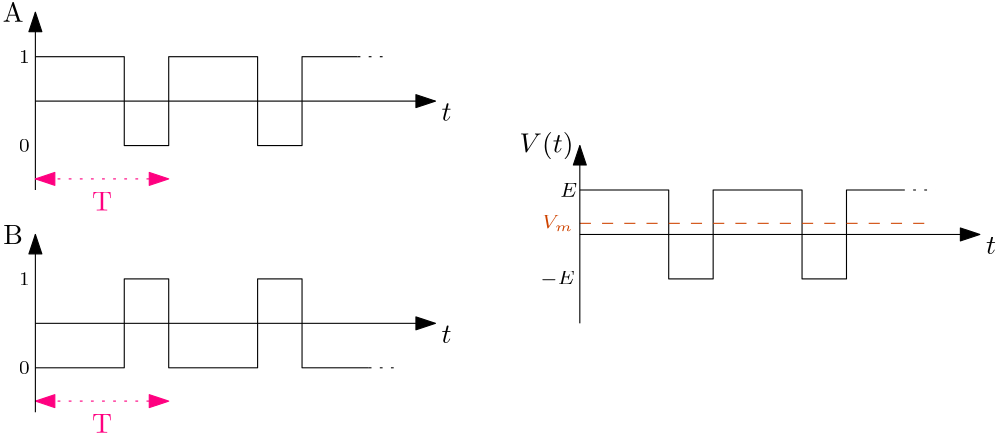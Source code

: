 <?xml version="1.0"?>
<!DOCTYPE ipe SYSTEM "ipe.dtd">
<ipe version="70218" creator="Ipe 7.2.28">
<info created="D:20241104140132" modified="D:20241104141557"/>
<ipestyle name="basic">
<symbol name="arrow/arc(spx)">
<path stroke="sym-stroke" fill="sym-stroke" pen="sym-pen">
0 0 m
-1 0.333 l
-1 -0.333 l
h
</path>
</symbol>
<symbol name="arrow/farc(spx)">
<path stroke="sym-stroke" fill="white" pen="sym-pen">
0 0 m
-1 0.333 l
-1 -0.333 l
h
</path>
</symbol>
<symbol name="arrow/ptarc(spx)">
<path stroke="sym-stroke" fill="sym-stroke" pen="sym-pen">
0 0 m
-1 0.333 l
-0.8 0 l
-1 -0.333 l
h
</path>
</symbol>
<symbol name="arrow/fptarc(spx)">
<path stroke="sym-stroke" fill="white" pen="sym-pen">
0 0 m
-1 0.333 l
-0.8 0 l
-1 -0.333 l
h
</path>
</symbol>
<symbol name="mark/circle(sx)" transformations="translations">
<path fill="sym-stroke">
0.6 0 0 0.6 0 0 e
0.4 0 0 0.4 0 0 e
</path>
</symbol>
<symbol name="mark/disk(sx)" transformations="translations">
<path fill="sym-stroke">
0.6 0 0 0.6 0 0 e
</path>
</symbol>
<symbol name="mark/fdisk(sfx)" transformations="translations">
<group>
<path fill="sym-fill">
0.5 0 0 0.5 0 0 e
</path>
<path fill="sym-stroke" fillrule="eofill">
0.6 0 0 0.6 0 0 e
0.4 0 0 0.4 0 0 e
</path>
</group>
</symbol>
<symbol name="mark/box(sx)" transformations="translations">
<path fill="sym-stroke" fillrule="eofill">
-0.6 -0.6 m
0.6 -0.6 l
0.6 0.6 l
-0.6 0.6 l
h
-0.4 -0.4 m
0.4 -0.4 l
0.4 0.4 l
-0.4 0.4 l
h
</path>
</symbol>
<symbol name="mark/square(sx)" transformations="translations">
<path fill="sym-stroke">
-0.6 -0.6 m
0.6 -0.6 l
0.6 0.6 l
-0.6 0.6 l
h
</path>
</symbol>
<symbol name="mark/fsquare(sfx)" transformations="translations">
<group>
<path fill="sym-fill">
-0.5 -0.5 m
0.5 -0.5 l
0.5 0.5 l
-0.5 0.5 l
h
</path>
<path fill="sym-stroke" fillrule="eofill">
-0.6 -0.6 m
0.6 -0.6 l
0.6 0.6 l
-0.6 0.6 l
h
-0.4 -0.4 m
0.4 -0.4 l
0.4 0.4 l
-0.4 0.4 l
h
</path>
</group>
</symbol>
<symbol name="mark/cross(sx)" transformations="translations">
<group>
<path fill="sym-stroke">
-0.43 -0.57 m
0.57 0.43 l
0.43 0.57 l
-0.57 -0.43 l
h
</path>
<path fill="sym-stroke">
-0.43 0.57 m
0.57 -0.43 l
0.43 -0.57 l
-0.57 0.43 l
h
</path>
</group>
</symbol>
<symbol name="arrow/fnormal(spx)">
<path stroke="sym-stroke" fill="white" pen="sym-pen">
0 0 m
-1 0.333 l
-1 -0.333 l
h
</path>
</symbol>
<symbol name="arrow/pointed(spx)">
<path stroke="sym-stroke" fill="sym-stroke" pen="sym-pen">
0 0 m
-1 0.333 l
-0.8 0 l
-1 -0.333 l
h
</path>
</symbol>
<symbol name="arrow/fpointed(spx)">
<path stroke="sym-stroke" fill="white" pen="sym-pen">
0 0 m
-1 0.333 l
-0.8 0 l
-1 -0.333 l
h
</path>
</symbol>
<symbol name="arrow/linear(spx)">
<path stroke="sym-stroke" pen="sym-pen">
-1 0.333 m
0 0 l
-1 -0.333 l
</path>
</symbol>
<symbol name="arrow/fdouble(spx)">
<path stroke="sym-stroke" fill="white" pen="sym-pen">
0 0 m
-1 0.333 l
-1 -0.333 l
h
-1 0 m
-2 0.333 l
-2 -0.333 l
h
</path>
</symbol>
<symbol name="arrow/double(spx)">
<path stroke="sym-stroke" fill="sym-stroke" pen="sym-pen">
0 0 m
-1 0.333 l
-1 -0.333 l
h
-1 0 m
-2 0.333 l
-2 -0.333 l
h
</path>
</symbol>
<symbol name="arrow/mid-normal(spx)">
<path stroke="sym-stroke" fill="sym-stroke" pen="sym-pen">
0.5 0 m
-0.5 0.333 l
-0.5 -0.333 l
h
</path>
</symbol>
<symbol name="arrow/mid-fnormal(spx)">
<path stroke="sym-stroke" fill="white" pen="sym-pen">
0.5 0 m
-0.5 0.333 l
-0.5 -0.333 l
h
</path>
</symbol>
<symbol name="arrow/mid-pointed(spx)">
<path stroke="sym-stroke" fill="sym-stroke" pen="sym-pen">
0.5 0 m
-0.5 0.333 l
-0.3 0 l
-0.5 -0.333 l
h
</path>
</symbol>
<symbol name="arrow/mid-fpointed(spx)">
<path stroke="sym-stroke" fill="white" pen="sym-pen">
0.5 0 m
-0.5 0.333 l
-0.3 0 l
-0.5 -0.333 l
h
</path>
</symbol>
<symbol name="arrow/mid-double(spx)">
<path stroke="sym-stroke" fill="sym-stroke" pen="sym-pen">
1 0 m
0 0.333 l
0 -0.333 l
h
0 0 m
-1 0.333 l
-1 -0.333 l
h
</path>
</symbol>
<symbol name="arrow/mid-fdouble(spx)">
<path stroke="sym-stroke" fill="white" pen="sym-pen">
1 0 m
0 0.333 l
0 -0.333 l
h
0 0 m
-1 0.333 l
-1 -0.333 l
h
</path>
</symbol>
<anglesize name="22.5 deg" value="22.5"/>
<anglesize name="30 deg" value="30"/>
<anglesize name="45 deg" value="45"/>
<anglesize name="60 deg" value="60"/>
<anglesize name="90 deg" value="90"/>
<arrowsize name="large" value="10"/>
<arrowsize name="small" value="5"/>
<arrowsize name="tiny" value="3"/>
<color name="blue" value="0 0 1"/>
<color name="brown" value="0.647 0.165 0.165"/>
<color name="darkblue" value="0 0 0.545"/>
<color name="darkcyan" value="0 0.545 0.545"/>
<color name="darkgray" value="0.663"/>
<color name="darkgreen" value="0 0.392 0"/>
<color name="darkmagenta" value="0.545 0 0.545"/>
<color name="darkorange" value="1 0.549 0"/>
<color name="darkred" value="0.545 0 0"/>
<color name="gold" value="1 0.843 0"/>
<color name="gray" value="0.745"/>
<color name="green" value="0 1 0"/>
<color name="lightblue" value="0.678 0.847 0.902"/>
<color name="lightcyan" value="0.878 1 1"/>
<color name="lightgray" value="0.827"/>
<color name="lightgreen" value="0.565 0.933 0.565"/>
<color name="lightyellow" value="1 1 0.878"/>
<color name="navy" value="0 0 0.502"/>
<color name="orange" value="1 0.647 0"/>
<color name="pink" value="1 0.753 0.796"/>
<color name="purple" value="0.627 0.125 0.941"/>
<color name="red" value="1 0 0"/>
<color name="seagreen" value="0.18 0.545 0.341"/>
<color name="turquoise" value="0.251 0.878 0.816"/>
<color name="violet" value="0.933 0.51 0.933"/>
<color name="yellow" value="1 1 0"/>
<dashstyle name="dash dot dotted" value="[4 2 1 2 1 2] 0"/>
<dashstyle name="dash dotted" value="[4 2 1 2] 0"/>
<dashstyle name="dashed" value="[4] 0"/>
<dashstyle name="dotted" value="[1 3] 0"/>
<gridsize name="10 pts (~3.5 mm)" value="10"/>
<gridsize name="14 pts (~5 mm)" value="14"/>
<gridsize name="16 pts (~6 mm)" value="16"/>
<gridsize name="20 pts (~7 mm)" value="20"/>
<gridsize name="28 pts (~10 mm)" value="28"/>
<gridsize name="32 pts (~12 mm)" value="32"/>
<gridsize name="4 pts" value="4"/>
<gridsize name="56 pts (~20 mm)" value="56"/>
<gridsize name="8 pts (~3 mm)" value="8"/>
<opacity name="10%" value="0.1"/>
<opacity name="30%" value="0.3"/>
<opacity name="50%" value="0.5"/>
<opacity name="75%" value="0.75"/>
<pen name="fat" value="1.2"/>
<pen name="heavier" value="0.8"/>
<pen name="ultrafat" value="2"/>
<symbolsize name="large" value="5"/>
<symbolsize name="small" value="2"/>
<symbolsize name="tiny" value="1.1"/>
<textsize name="Huge" value="\Huge"/>
<textsize name="LARGE" value="\LARGE"/>
<textsize name="Large" value="\Large"/>
<textsize name="footnote" value="\footnotesize"/>
<textsize name="huge" value="\huge"/>
<textsize name="large" value="\large"/>
<textsize name="script" value="\scriptsize"/>
<textsize name="small" value="\small"/>
<textsize name="tiny" value="\tiny"/>
<textstyle name="center" begin="\begin{center}" end="\end{center}"/>
<textstyle name="item" begin="\begin{itemize}\item{}" end="\end{itemize}"/>
<textstyle name="itemize" begin="\begin{itemize}" end="\end{itemize}"/>
<tiling name="falling" angle="-60" step="4" width="1"/>
<tiling name="rising" angle="30" step="4" width="1"/>
</ipestyle>
<page>
<layer name="alpha"/>
<view layers="alpha" active="alpha"/>
<path layer="alpha" stroke="black" arrow="normal/normal">
96 704 m
96 768 l
</path>
<path stroke="black" arrow="normal/normal">
96 736 m
240 736 l
</path>
<text transformations="translations" pos="244 732" stroke="black" type="label" width="3.598" height="6.128" depth="0" halign="center" valign="center" style="math">t</text>
<text matrix="1 0 0 1 -152 20" transformations="translations" pos="244 732" stroke="black" type="label" width="3.971" height="4.494" depth="0" halign="center" valign="center" size="script" style="math">1</text>
<text matrix="1 0 0 1 -152 -12" transformations="translations" pos="244 732" stroke="black" type="label" width="3.971" height="4.494" depth="0" halign="center" valign="center" size="script" style="math">0</text>
<text matrix="1 0 0 1 -156 36" transformations="translations" pos="244 732" stroke="black" type="label" width="7.472" height="6.808" depth="0" halign="center" valign="center">A</text>
<path matrix="1 0 0 1 0 -80" stroke="black" arrow="normal/normal">
96 736 m
240 736 l
</path>
<text matrix="1 0 0 1 0 -80" transformations="translations" pos="244 732" stroke="black" type="label" width="3.598" height="6.128" depth="0" halign="center" valign="center" style="math">t</text>
<text matrix="1 0 0 1 -152 -60" transformations="translations" pos="244 732" stroke="black" type="label" width="3.971" height="4.494" depth="0" halign="center" valign="center" size="script" style="math">1</text>
<text matrix="1 0 0 1 -152 -92" transformations="translations" pos="244 732" stroke="black" type="label" width="3.971" height="4.494" depth="0" halign="center" valign="center" size="script" style="math">0</text>
<text matrix="1 0 0 1 -156 -44" transformations="translations" pos="244 732" stroke="black" type="label" width="7.057" height="6.808" depth="0" halign="center" valign="center">B</text>
<path matrix="1.5 0 0 1 -48 0" stroke="1 0 0.502" dash="dotted" arrow="normal/normal" rarrow="normal/normal">
96 628 m
128 628 l
</path>
<text matrix="1 0 0 1 -124 -112" transformations="translations" pos="244 732" stroke="1 0 0.502" type="label" width="7.195" height="6.808" depth="0" halign="center" valign="center">T</text>
<path matrix="1 0 0 1 0 -80" stroke="black" arrow="normal/normal">
96 704 m
96 768 l
</path>
<path stroke="0">
96 752 m
128 752 l
128 720 l
144 720 l
144 752 l
176 752 l
176 720 l
192 720 l
192 752 l
212 752 l
</path>
<path stroke="0" dash="dotted">
212 752 m
224 752 l
</path>
<path stroke="0">
96 640 m
128 640 l
128 672 l
144 672 l
144 640 l
176 640 l
176 672 l
192 672 l
192 640 l
208 640 l
216 640 l
</path>
<path matrix="1 0 0 1 4 -112" stroke="0" dash="dotted">
212 752 m
224 752 l
</path>
<path matrix="1 0 0 1 196 -48" stroke="black" arrow="normal/normal">
96 736 m
240 736 l
</path>
<text matrix="1 0 0 1 196 -48" transformations="translations" pos="244 732" stroke="black" type="label" width="3.598" height="6.128" depth="0" halign="center" valign="center" style="math">t</text>
<text matrix="1 0 0 1 44 -28" transformations="translations" pos="244 732" stroke="black" type="label" width="6.232" height="4.765" depth="0" halign="center" valign="center" size="script" style="math">E</text>
<text matrix="1 0 0 1 40 -60" transformations="translations" pos="244 732" stroke="black" type="label" width="12.459" height="4.766" depth="0.83" halign="center" valign="center" size="script" style="math">-E</text>
<text matrix="1 0 0 1 36 -12" transformations="translations" pos="244 732" stroke="black" type="label" width="19.372" height="7.473" depth="2.49" halign="center" valign="center" style="math">V(t)</text>
<path matrix="1 0 0 1 196 -48" stroke="0">
96 752 m
128 752 l
128 720 l
144 720 l
144 752 l
176 752 l
176 720 l
192 720 l
192 752 l
212 752 l
</path>
<path matrix="1 0 0 1 196 -48" stroke="0" dash="dotted">
212 752 m
224 752 l
</path>
<text matrix="1 0 0 1 40 -40" transformations="translations" pos="244 732" stroke="0.808 0.263 0" type="label" width="11.32" height="4.772" depth="0.99" halign="center" valign="center" size="script" style="math">V_m</text>
<path matrix="1 0 0 1 12 -48" stroke="0.808 0.263 0" dash="dashed">
280 740 m
408 740 l
</path>
<path matrix="1 0 0 1 196 -48" stroke="black" arrow="normal/normal">
96 704 m
96 768 l
</path>
<path matrix="1.5 0 0 1 -48 80" stroke="1 0 0.502" dash="dotted" arrow="normal/normal" rarrow="normal/normal">
96 628 m
128 628 l
</path>
<text matrix="1 0 0 1 -124 -32" transformations="translations" pos="244 732" stroke="1 0 0.502" type="label" width="7.195" height="6.808" depth="0" halign="center" valign="center">T</text>
</page>
</ipe>

